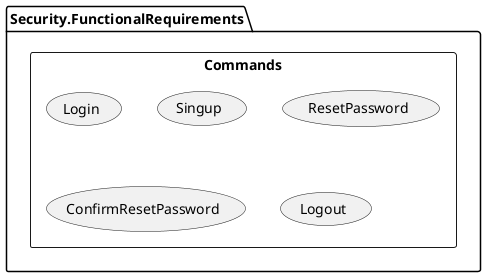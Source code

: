 @startuml
'https://plantuml.com/use-case-diagram

package [Security.FunctionalRequirements] {
    rectangle Commands {
        usecase Login
        usecase Singup
        usecase ResetPassword
        usecase ConfirmResetPassword
        usecase Logout
    }
}

@enduml
